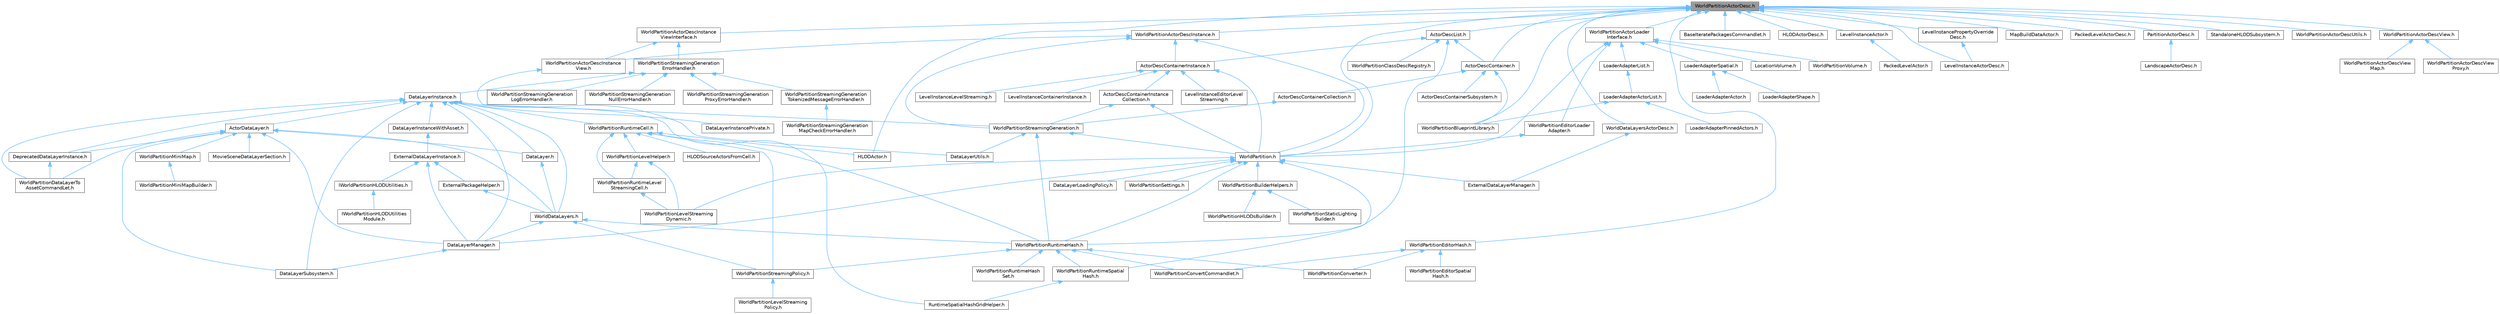 digraph "WorldPartitionActorDesc.h"
{
 // INTERACTIVE_SVG=YES
 // LATEX_PDF_SIZE
  bgcolor="transparent";
  edge [fontname=Helvetica,fontsize=10,labelfontname=Helvetica,labelfontsize=10];
  node [fontname=Helvetica,fontsize=10,shape=box,height=0.2,width=0.4];
  Node1 [id="Node000001",label="WorldPartitionActorDesc.h",height=0.2,width=0.4,color="gray40", fillcolor="grey60", style="filled", fontcolor="black",tooltip=" "];
  Node1 -> Node2 [id="edge1_Node000001_Node000002",dir="back",color="steelblue1",style="solid",tooltip=" "];
  Node2 [id="Node000002",label="ActorDescContainer.h",height=0.2,width=0.4,color="grey40", fillcolor="white", style="filled",URL="$de/df0/ActorDescContainer_8h.html",tooltip=" "];
  Node2 -> Node3 [id="edge2_Node000002_Node000003",dir="back",color="steelblue1",style="solid",tooltip=" "];
  Node3 [id="Node000003",label="ActorDescContainerCollection.h",height=0.2,width=0.4,color="grey40", fillcolor="white", style="filled",URL="$dc/df2/ActorDescContainerCollection_8h.html",tooltip=" "];
  Node3 -> Node4 [id="edge3_Node000003_Node000004",dir="back",color="steelblue1",style="solid",tooltip=" "];
  Node4 [id="Node000004",label="WorldPartitionStreamingGeneration.h",height=0.2,width=0.4,color="grey40", fillcolor="white", style="filled",URL="$d6/dc5/WorldPartitionStreamingGeneration_8h.html",tooltip=" "];
  Node4 -> Node5 [id="edge4_Node000004_Node000005",dir="back",color="steelblue1",style="solid",tooltip=" "];
  Node5 [id="Node000005",label="DataLayerUtils.h",height=0.2,width=0.4,color="grey40", fillcolor="white", style="filled",URL="$dd/ddb/DataLayerUtils_8h.html",tooltip=" "];
  Node4 -> Node6 [id="edge5_Node000004_Node000006",dir="back",color="steelblue1",style="solid",tooltip=" "];
  Node6 [id="Node000006",label="WorldPartition.h",height=0.2,width=0.4,color="grey40", fillcolor="white", style="filled",URL="$de/d1e/WorldPartition_8h.html",tooltip=" "];
  Node6 -> Node7 [id="edge6_Node000006_Node000007",dir="back",color="steelblue1",style="solid",tooltip=" "];
  Node7 [id="Node000007",label="DataLayerLoadingPolicy.h",height=0.2,width=0.4,color="grey40", fillcolor="white", style="filled",URL="$d4/d49/DataLayerLoadingPolicy_8h.html",tooltip=" "];
  Node6 -> Node8 [id="edge7_Node000006_Node000008",dir="back",color="steelblue1",style="solid",tooltip=" "];
  Node8 [id="Node000008",label="DataLayerManager.h",height=0.2,width=0.4,color="grey40", fillcolor="white", style="filled",URL="$de/d96/DataLayerManager_8h.html",tooltip=" "];
  Node8 -> Node9 [id="edge8_Node000008_Node000009",dir="back",color="steelblue1",style="solid",tooltip=" "];
  Node9 [id="Node000009",label="DataLayerSubsystem.h",height=0.2,width=0.4,color="grey40", fillcolor="white", style="filled",URL="$d2/d5d/DataLayerSubsystem_8h.html",tooltip=" "];
  Node6 -> Node10 [id="edge9_Node000006_Node000010",dir="back",color="steelblue1",style="solid",tooltip=" "];
  Node10 [id="Node000010",label="ExternalDataLayerManager.h",height=0.2,width=0.4,color="grey40", fillcolor="white", style="filled",URL="$d3/d7d/ExternalDataLayerManager_8h.html",tooltip=" "];
  Node6 -> Node11 [id="edge10_Node000006_Node000011",dir="back",color="steelblue1",style="solid",tooltip=" "];
  Node11 [id="Node000011",label="WorldPartitionBuilderHelpers.h",height=0.2,width=0.4,color="grey40", fillcolor="white", style="filled",URL="$db/dc0/WorldPartitionBuilderHelpers_8h.html",tooltip=" "];
  Node11 -> Node12 [id="edge11_Node000011_Node000012",dir="back",color="steelblue1",style="solid",tooltip=" "];
  Node12 [id="Node000012",label="WorldPartitionHLODsBuilder.h",height=0.2,width=0.4,color="grey40", fillcolor="white", style="filled",URL="$d3/d76/WorldPartitionHLODsBuilder_8h.html",tooltip=" "];
  Node11 -> Node13 [id="edge12_Node000011_Node000013",dir="back",color="steelblue1",style="solid",tooltip=" "];
  Node13 [id="Node000013",label="WorldPartitionStaticLighting\lBuilder.h",height=0.2,width=0.4,color="grey40", fillcolor="white", style="filled",URL="$d7/dfd/WorldPartitionStaticLightingBuilder_8h.html",tooltip=" "];
  Node6 -> Node14 [id="edge13_Node000006_Node000014",dir="back",color="steelblue1",style="solid",tooltip=" "];
  Node14 [id="Node000014",label="WorldPartitionLevelStreaming\lDynamic.h",height=0.2,width=0.4,color="grey40", fillcolor="white", style="filled",URL="$d4/d21/WorldPartitionLevelStreamingDynamic_8h.html",tooltip=" "];
  Node6 -> Node15 [id="edge14_Node000006_Node000015",dir="back",color="steelblue1",style="solid",tooltip=" "];
  Node15 [id="Node000015",label="WorldPartitionRuntimeHash.h",height=0.2,width=0.4,color="grey40", fillcolor="white", style="filled",URL="$d9/df1/WorldPartitionRuntimeHash_8h.html",tooltip=" "];
  Node15 -> Node16 [id="edge15_Node000015_Node000016",dir="back",color="steelblue1",style="solid",tooltip=" "];
  Node16 [id="Node000016",label="WorldPartitionConvertCommandlet.h",height=0.2,width=0.4,color="grey40", fillcolor="white", style="filled",URL="$db/d15/WorldPartitionConvertCommandlet_8h.html",tooltip=" "];
  Node15 -> Node17 [id="edge16_Node000015_Node000017",dir="back",color="steelblue1",style="solid",tooltip=" "];
  Node17 [id="Node000017",label="WorldPartitionConverter.h",height=0.2,width=0.4,color="grey40", fillcolor="white", style="filled",URL="$dc/df8/WorldPartitionConverter_8h.html",tooltip=" "];
  Node15 -> Node18 [id="edge17_Node000015_Node000018",dir="back",color="steelblue1",style="solid",tooltip=" "];
  Node18 [id="Node000018",label="WorldPartitionRuntimeHash\lSet.h",height=0.2,width=0.4,color="grey40", fillcolor="white", style="filled",URL="$d7/d94/WorldPartitionRuntimeHashSet_8h.html",tooltip=" "];
  Node15 -> Node19 [id="edge18_Node000015_Node000019",dir="back",color="steelblue1",style="solid",tooltip=" "];
  Node19 [id="Node000019",label="WorldPartitionRuntimeSpatial\lHash.h",height=0.2,width=0.4,color="grey40", fillcolor="white", style="filled",URL="$da/dbe/WorldPartitionRuntimeSpatialHash_8h.html",tooltip=" "];
  Node19 -> Node20 [id="edge19_Node000019_Node000020",dir="back",color="steelblue1",style="solid",tooltip=" "];
  Node20 [id="Node000020",label="RuntimeSpatialHashGridHelper.h",height=0.2,width=0.4,color="grey40", fillcolor="white", style="filled",URL="$d8/d05/RuntimeSpatialHashGridHelper_8h.html",tooltip=" "];
  Node15 -> Node21 [id="edge20_Node000015_Node000021",dir="back",color="steelblue1",style="solid",tooltip=" "];
  Node21 [id="Node000021",label="WorldPartitionStreamingPolicy.h",height=0.2,width=0.4,color="grey40", fillcolor="white", style="filled",URL="$d8/d37/WorldPartitionStreamingPolicy_8h.html",tooltip=" "];
  Node21 -> Node22 [id="edge21_Node000021_Node000022",dir="back",color="steelblue1",style="solid",tooltip=" "];
  Node22 [id="Node000022",label="WorldPartitionLevelStreaming\lPolicy.h",height=0.2,width=0.4,color="grey40", fillcolor="white", style="filled",URL="$d4/d14/WorldPartitionLevelStreamingPolicy_8h.html",tooltip=" "];
  Node6 -> Node19 [id="edge22_Node000006_Node000019",dir="back",color="steelblue1",style="solid",tooltip=" "];
  Node6 -> Node23 [id="edge23_Node000006_Node000023",dir="back",color="steelblue1",style="solid",tooltip=" "];
  Node23 [id="Node000023",label="WorldPartitionSettings.h",height=0.2,width=0.4,color="grey40", fillcolor="white", style="filled",URL="$de/d7a/WorldPartitionSettings_8h.html",tooltip=" "];
  Node4 -> Node15 [id="edge24_Node000004_Node000015",dir="back",color="steelblue1",style="solid",tooltip=" "];
  Node2 -> Node24 [id="edge25_Node000002_Node000024",dir="back",color="steelblue1",style="solid",tooltip=" "];
  Node24 [id="Node000024",label="ActorDescContainerSubsystem.h",height=0.2,width=0.4,color="grey40", fillcolor="white", style="filled",URL="$d1/d29/ActorDescContainerSubsystem_8h.html",tooltip=" "];
  Node2 -> Node25 [id="edge26_Node000002_Node000025",dir="back",color="steelblue1",style="solid",tooltip=" "];
  Node25 [id="Node000025",label="WorldPartitionBlueprintLibrary.h",height=0.2,width=0.4,color="grey40", fillcolor="white", style="filled",URL="$d1/d6b/WorldPartitionBlueprintLibrary_8h.html",tooltip=" "];
  Node1 -> Node26 [id="edge27_Node000001_Node000026",dir="back",color="steelblue1",style="solid",tooltip=" "];
  Node26 [id="Node000026",label="ActorDescList.h",height=0.2,width=0.4,color="grey40", fillcolor="white", style="filled",URL="$d7/da2/ActorDescList_8h.html",tooltip=" "];
  Node26 -> Node2 [id="edge28_Node000026_Node000002",dir="back",color="steelblue1",style="solid",tooltip=" "];
  Node26 -> Node27 [id="edge29_Node000026_Node000027",dir="back",color="steelblue1",style="solid",tooltip=" "];
  Node27 [id="Node000027",label="ActorDescContainerInstance.h",height=0.2,width=0.4,color="grey40", fillcolor="white", style="filled",URL="$d0/dd1/ActorDescContainerInstance_8h.html",tooltip=" "];
  Node27 -> Node28 [id="edge30_Node000027_Node000028",dir="back",color="steelblue1",style="solid",tooltip=" "];
  Node28 [id="Node000028",label="ActorDescContainerInstance\lCollection.h",height=0.2,width=0.4,color="grey40", fillcolor="white", style="filled",URL="$df/d80/ActorDescContainerInstanceCollection_8h.html",tooltip=" "];
  Node28 -> Node6 [id="edge31_Node000028_Node000006",dir="back",color="steelblue1",style="solid",tooltip=" "];
  Node28 -> Node4 [id="edge32_Node000028_Node000004",dir="back",color="steelblue1",style="solid",tooltip=" "];
  Node27 -> Node29 [id="edge33_Node000027_Node000029",dir="back",color="steelblue1",style="solid",tooltip=" "];
  Node29 [id="Node000029",label="LevelInstanceContainerInstance.h",height=0.2,width=0.4,color="grey40", fillcolor="white", style="filled",URL="$d9/d35/LevelInstanceContainerInstance_8h.html",tooltip=" "];
  Node27 -> Node30 [id="edge34_Node000027_Node000030",dir="back",color="steelblue1",style="solid",tooltip=" "];
  Node30 [id="Node000030",label="LevelInstanceEditorLevel\lStreaming.h",height=0.2,width=0.4,color="grey40", fillcolor="white", style="filled",URL="$d0/da1/LevelInstanceEditorLevelStreaming_8h.html",tooltip=" "];
  Node27 -> Node31 [id="edge35_Node000027_Node000031",dir="back",color="steelblue1",style="solid",tooltip=" "];
  Node31 [id="Node000031",label="LevelInstanceLevelStreaming.h",height=0.2,width=0.4,color="grey40", fillcolor="white", style="filled",URL="$d0/d84/LevelInstanceLevelStreaming_8h.html",tooltip=" "];
  Node27 -> Node6 [id="edge36_Node000027_Node000006",dir="back",color="steelblue1",style="solid",tooltip=" "];
  Node26 -> Node32 [id="edge37_Node000026_Node000032",dir="back",color="steelblue1",style="solid",tooltip=" "];
  Node32 [id="Node000032",label="WorldPartitionClassDescRegistry.h",height=0.2,width=0.4,color="grey40", fillcolor="white", style="filled",URL="$d6/d40/WorldPartitionClassDescRegistry_8h.html",tooltip=" "];
  Node26 -> Node15 [id="edge38_Node000026_Node000015",dir="back",color="steelblue1",style="solid",tooltip=" "];
  Node1 -> Node33 [id="edge39_Node000001_Node000033",dir="back",color="steelblue1",style="solid",tooltip=" "];
  Node33 [id="Node000033",label="BaseIteratePackagesCommandlet.h",height=0.2,width=0.4,color="grey40", fillcolor="white", style="filled",URL="$db/d9e/BaseIteratePackagesCommandlet_8h.html",tooltip=" "];
  Node1 -> Node34 [id="edge40_Node000001_Node000034",dir="back",color="steelblue1",style="solid",tooltip=" "];
  Node34 [id="Node000034",label="HLODActor.h",height=0.2,width=0.4,color="grey40", fillcolor="white", style="filled",URL="$d7/d35/HLODActor_8h.html",tooltip=" "];
  Node1 -> Node35 [id="edge41_Node000001_Node000035",dir="back",color="steelblue1",style="solid",tooltip=" "];
  Node35 [id="Node000035",label="HLODActorDesc.h",height=0.2,width=0.4,color="grey40", fillcolor="white", style="filled",URL="$d3/d20/HLODActorDesc_8h.html",tooltip=" "];
  Node1 -> Node36 [id="edge42_Node000001_Node000036",dir="back",color="steelblue1",style="solid",tooltip=" "];
  Node36 [id="Node000036",label="LevelInstanceActor.h",height=0.2,width=0.4,color="grey40", fillcolor="white", style="filled",URL="$d6/d53/LevelInstanceActor_8h.html",tooltip=" "];
  Node36 -> Node37 [id="edge43_Node000036_Node000037",dir="back",color="steelblue1",style="solid",tooltip=" "];
  Node37 [id="Node000037",label="PackedLevelActor.h",height=0.2,width=0.4,color="grey40", fillcolor="white", style="filled",URL="$d7/dfa/PackedLevelActor_8h.html",tooltip=" "];
  Node1 -> Node38 [id="edge44_Node000001_Node000038",dir="back",color="steelblue1",style="solid",tooltip=" "];
  Node38 [id="Node000038",label="LevelInstanceActorDesc.h",height=0.2,width=0.4,color="grey40", fillcolor="white", style="filled",URL="$d0/d98/LevelInstanceActorDesc_8h.html",tooltip=" "];
  Node1 -> Node39 [id="edge45_Node000001_Node000039",dir="back",color="steelblue1",style="solid",tooltip=" "];
  Node39 [id="Node000039",label="LevelInstancePropertyOverride\lDesc.h",height=0.2,width=0.4,color="grey40", fillcolor="white", style="filled",URL="$d0/dd0/LevelInstancePropertyOverrideDesc_8h.html",tooltip=" "];
  Node39 -> Node38 [id="edge46_Node000039_Node000038",dir="back",color="steelblue1",style="solid",tooltip=" "];
  Node1 -> Node40 [id="edge47_Node000001_Node000040",dir="back",color="steelblue1",style="solid",tooltip=" "];
  Node40 [id="Node000040",label="MapBuildDataActor.h",height=0.2,width=0.4,color="grey40", fillcolor="white", style="filled",URL="$de/d00/MapBuildDataActor_8h.html",tooltip=" "];
  Node1 -> Node41 [id="edge48_Node000001_Node000041",dir="back",color="steelblue1",style="solid",tooltip=" "];
  Node41 [id="Node000041",label="PackedLevelActorDesc.h",height=0.2,width=0.4,color="grey40", fillcolor="white", style="filled",URL="$d1/dc6/PackedLevelActorDesc_8h.html",tooltip=" "];
  Node1 -> Node42 [id="edge49_Node000001_Node000042",dir="back",color="steelblue1",style="solid",tooltip=" "];
  Node42 [id="Node000042",label="PartitionActorDesc.h",height=0.2,width=0.4,color="grey40", fillcolor="white", style="filled",URL="$d5/dfc/PartitionActorDesc_8h.html",tooltip=" "];
  Node42 -> Node43 [id="edge50_Node000042_Node000043",dir="back",color="steelblue1",style="solid",tooltip=" "];
  Node43 [id="Node000043",label="LandscapeActorDesc.h",height=0.2,width=0.4,color="grey40", fillcolor="white", style="filled",URL="$da/d4e/LandscapeActorDesc_8h.html",tooltip=" "];
  Node1 -> Node44 [id="edge51_Node000001_Node000044",dir="back",color="steelblue1",style="solid",tooltip=" "];
  Node44 [id="Node000044",label="StandaloneHLODSubsystem.h",height=0.2,width=0.4,color="grey40", fillcolor="white", style="filled",URL="$d4/d9a/StandaloneHLODSubsystem_8h.html",tooltip=" "];
  Node1 -> Node45 [id="edge52_Node000001_Node000045",dir="back",color="steelblue1",style="solid",tooltip=" "];
  Node45 [id="Node000045",label="WorldDataLayersActorDesc.h",height=0.2,width=0.4,color="grey40", fillcolor="white", style="filled",URL="$d8/db4/WorldDataLayersActorDesc_8h.html",tooltip=" "];
  Node45 -> Node10 [id="edge53_Node000045_Node000010",dir="back",color="steelblue1",style="solid",tooltip=" "];
  Node1 -> Node6 [id="edge54_Node000001_Node000006",dir="back",color="steelblue1",style="solid",tooltip=" "];
  Node1 -> Node46 [id="edge55_Node000001_Node000046",dir="back",color="steelblue1",style="solid",tooltip=" "];
  Node46 [id="Node000046",label="WorldPartitionActorDescInstance.h",height=0.2,width=0.4,color="grey40", fillcolor="white", style="filled",URL="$d3/d25/WorldPartitionActorDescInstance_8h.html",tooltip=" "];
  Node46 -> Node27 [id="edge56_Node000046_Node000027",dir="back",color="steelblue1",style="solid",tooltip=" "];
  Node46 -> Node6 [id="edge57_Node000046_Node000006",dir="back",color="steelblue1",style="solid",tooltip=" "];
  Node46 -> Node47 [id="edge58_Node000046_Node000047",dir="back",color="steelblue1",style="solid",tooltip=" "];
  Node47 [id="Node000047",label="WorldPartitionActorDescInstance\lView.h",height=0.2,width=0.4,color="grey40", fillcolor="white", style="filled",URL="$d8/dc0/WorldPartitionActorDescInstanceView_8h.html",tooltip=" "];
  Node47 -> Node4 [id="edge59_Node000047_Node000004",dir="back",color="steelblue1",style="solid",tooltip=" "];
  Node46 -> Node4 [id="edge60_Node000046_Node000004",dir="back",color="steelblue1",style="solid",tooltip=" "];
  Node1 -> Node48 [id="edge61_Node000001_Node000048",dir="back",color="steelblue1",style="solid",tooltip=" "];
  Node48 [id="Node000048",label="WorldPartitionActorDescInstance\lViewInterface.h",height=0.2,width=0.4,color="grey40", fillcolor="white", style="filled",URL="$d5/d5f/WorldPartitionActorDescInstanceViewInterface_8h.html",tooltip=" "];
  Node48 -> Node47 [id="edge62_Node000048_Node000047",dir="back",color="steelblue1",style="solid",tooltip=" "];
  Node48 -> Node49 [id="edge63_Node000048_Node000049",dir="back",color="steelblue1",style="solid",tooltip=" "];
  Node49 [id="Node000049",label="WorldPartitionStreamingGeneration\lErrorHandler.h",height=0.2,width=0.4,color="grey40", fillcolor="white", style="filled",URL="$d2/d52/WorldPartitionStreamingGenerationErrorHandler_8h.html",tooltip=" "];
  Node49 -> Node50 [id="edge64_Node000049_Node000050",dir="back",color="steelblue1",style="solid",tooltip=" "];
  Node50 [id="Node000050",label="DataLayerInstance.h",height=0.2,width=0.4,color="grey40", fillcolor="white", style="filled",URL="$d2/de4/DataLayerInstance_8h.html",tooltip=" "];
  Node50 -> Node51 [id="edge65_Node000050_Node000051",dir="back",color="steelblue1",style="solid",tooltip=" "];
  Node51 [id="Node000051",label="ActorDataLayer.h",height=0.2,width=0.4,color="grey40", fillcolor="white", style="filled",URL="$d1/d31/ActorDataLayer_8h.html",tooltip=" "];
  Node51 -> Node52 [id="edge66_Node000051_Node000052",dir="back",color="steelblue1",style="solid",tooltip=" "];
  Node52 [id="Node000052",label="DataLayer.h",height=0.2,width=0.4,color="grey40", fillcolor="white", style="filled",URL="$df/d30/DataLayer_8h.html",tooltip=" "];
  Node52 -> Node53 [id="edge67_Node000052_Node000053",dir="back",color="steelblue1",style="solid",tooltip=" "];
  Node53 [id="Node000053",label="WorldDataLayers.h",height=0.2,width=0.4,color="grey40", fillcolor="white", style="filled",URL="$d1/d1d/WorldDataLayers_8h.html",tooltip=" "];
  Node53 -> Node8 [id="edge68_Node000053_Node000008",dir="back",color="steelblue1",style="solid",tooltip=" "];
  Node53 -> Node15 [id="edge69_Node000053_Node000015",dir="back",color="steelblue1",style="solid",tooltip=" "];
  Node53 -> Node21 [id="edge70_Node000053_Node000021",dir="back",color="steelblue1",style="solid",tooltip=" "];
  Node51 -> Node8 [id="edge71_Node000051_Node000008",dir="back",color="steelblue1",style="solid",tooltip=" "];
  Node51 -> Node9 [id="edge72_Node000051_Node000009",dir="back",color="steelblue1",style="solid",tooltip=" "];
  Node51 -> Node54 [id="edge73_Node000051_Node000054",dir="back",color="steelblue1",style="solid",tooltip=" "];
  Node54 [id="Node000054",label="DeprecatedDataLayerInstance.h",height=0.2,width=0.4,color="grey40", fillcolor="white", style="filled",URL="$d0/d62/DeprecatedDataLayerInstance_8h.html",tooltip=" "];
  Node54 -> Node55 [id="edge74_Node000054_Node000055",dir="back",color="steelblue1",style="solid",tooltip=" "];
  Node55 [id="Node000055",label="WorldPartitionDataLayerTo\lAssetCommandLet.h",height=0.2,width=0.4,color="grey40", fillcolor="white", style="filled",URL="$d0/d34/WorldPartitionDataLayerToAssetCommandLet_8h.html",tooltip=" "];
  Node51 -> Node56 [id="edge75_Node000051_Node000056",dir="back",color="steelblue1",style="solid",tooltip=" "];
  Node56 [id="Node000056",label="MovieSceneDataLayerSection.h",height=0.2,width=0.4,color="grey40", fillcolor="white", style="filled",URL="$d9/d30/MovieSceneDataLayerSection_8h.html",tooltip=" "];
  Node51 -> Node53 [id="edge76_Node000051_Node000053",dir="back",color="steelblue1",style="solid",tooltip=" "];
  Node51 -> Node55 [id="edge77_Node000051_Node000055",dir="back",color="steelblue1",style="solid",tooltip=" "];
  Node51 -> Node57 [id="edge78_Node000051_Node000057",dir="back",color="steelblue1",style="solid",tooltip=" "];
  Node57 [id="Node000057",label="WorldPartitionMiniMap.h",height=0.2,width=0.4,color="grey40", fillcolor="white", style="filled",URL="$d8/d05/WorldPartitionMiniMap_8h.html",tooltip=" "];
  Node57 -> Node58 [id="edge79_Node000057_Node000058",dir="back",color="steelblue1",style="solid",tooltip=" "];
  Node58 [id="Node000058",label="WorldPartitionMiniMapBuilder.h",height=0.2,width=0.4,color="grey40", fillcolor="white", style="filled",URL="$dd/d4f/WorldPartitionMiniMapBuilder_8h.html",tooltip=" "];
  Node50 -> Node52 [id="edge80_Node000050_Node000052",dir="back",color="steelblue1",style="solid",tooltip=" "];
  Node50 -> Node59 [id="edge81_Node000050_Node000059",dir="back",color="steelblue1",style="solid",tooltip=" "];
  Node59 [id="Node000059",label="DataLayerInstancePrivate.h",height=0.2,width=0.4,color="grey40", fillcolor="white", style="filled",URL="$d6/d35/DataLayerInstancePrivate_8h.html",tooltip=" "];
  Node50 -> Node60 [id="edge82_Node000050_Node000060",dir="back",color="steelblue1",style="solid",tooltip=" "];
  Node60 [id="Node000060",label="DataLayerInstanceWithAsset.h",height=0.2,width=0.4,color="grey40", fillcolor="white", style="filled",URL="$d9/d71/DataLayerInstanceWithAsset_8h.html",tooltip=" "];
  Node60 -> Node61 [id="edge83_Node000060_Node000061",dir="back",color="steelblue1",style="solid",tooltip=" "];
  Node61 [id="Node000061",label="ExternalDataLayerInstance.h",height=0.2,width=0.4,color="grey40", fillcolor="white", style="filled",URL="$dc/db8/ExternalDataLayerInstance_8h.html",tooltip=" "];
  Node61 -> Node8 [id="edge84_Node000061_Node000008",dir="back",color="steelblue1",style="solid",tooltip=" "];
  Node61 -> Node62 [id="edge85_Node000061_Node000062",dir="back",color="steelblue1",style="solid",tooltip=" "];
  Node62 [id="Node000062",label="ExternalPackageHelper.h",height=0.2,width=0.4,color="grey40", fillcolor="white", style="filled",URL="$d3/d2f/ExternalPackageHelper_8h.html",tooltip=" "];
  Node62 -> Node53 [id="edge86_Node000062_Node000053",dir="back",color="steelblue1",style="solid",tooltip=" "];
  Node61 -> Node63 [id="edge87_Node000061_Node000063",dir="back",color="steelblue1",style="solid",tooltip=" "];
  Node63 [id="Node000063",label="IWorldPartitionHLODUtilities.h",height=0.2,width=0.4,color="grey40", fillcolor="white", style="filled",URL="$db/d5c/IWorldPartitionHLODUtilities_8h.html",tooltip=" "];
  Node63 -> Node64 [id="edge88_Node000063_Node000064",dir="back",color="steelblue1",style="solid",tooltip=" "];
  Node64 [id="Node000064",label="IWorldPartitionHLODUtilities\lModule.h",height=0.2,width=0.4,color="grey40", fillcolor="white", style="filled",URL="$dc/d59/IWorldPartitionHLODUtilitiesModule_8h.html",tooltip=" "];
  Node50 -> Node8 [id="edge89_Node000050_Node000008",dir="back",color="steelblue1",style="solid",tooltip=" "];
  Node50 -> Node9 [id="edge90_Node000050_Node000009",dir="back",color="steelblue1",style="solid",tooltip=" "];
  Node50 -> Node5 [id="edge91_Node000050_Node000005",dir="back",color="steelblue1",style="solid",tooltip=" "];
  Node50 -> Node54 [id="edge92_Node000050_Node000054",dir="back",color="steelblue1",style="solid",tooltip=" "];
  Node50 -> Node20 [id="edge93_Node000050_Node000020",dir="back",color="steelblue1",style="solid",tooltip=" "];
  Node50 -> Node53 [id="edge94_Node000050_Node000053",dir="back",color="steelblue1",style="solid",tooltip=" "];
  Node50 -> Node55 [id="edge95_Node000050_Node000055",dir="back",color="steelblue1",style="solid",tooltip=" "];
  Node50 -> Node65 [id="edge96_Node000050_Node000065",dir="back",color="steelblue1",style="solid",tooltip=" "];
  Node65 [id="Node000065",label="WorldPartitionRuntimeCell.h",height=0.2,width=0.4,color="grey40", fillcolor="white", style="filled",URL="$d4/d58/WorldPartitionRuntimeCell_8h.html",tooltip=" "];
  Node65 -> Node34 [id="edge97_Node000065_Node000034",dir="back",color="steelblue1",style="solid",tooltip=" "];
  Node65 -> Node66 [id="edge98_Node000065_Node000066",dir="back",color="steelblue1",style="solid",tooltip=" "];
  Node66 [id="Node000066",label="HLODSourceActorsFromCell.h",height=0.2,width=0.4,color="grey40", fillcolor="white", style="filled",URL="$de/d7c/HLODSourceActorsFromCell_8h.html",tooltip=" "];
  Node65 -> Node67 [id="edge99_Node000065_Node000067",dir="back",color="steelblue1",style="solid",tooltip=" "];
  Node67 [id="Node000067",label="WorldPartitionLevelHelper.h",height=0.2,width=0.4,color="grey40", fillcolor="white", style="filled",URL="$dc/d1d/WorldPartitionLevelHelper_8h.html",tooltip=" "];
  Node67 -> Node14 [id="edge100_Node000067_Node000014",dir="back",color="steelblue1",style="solid",tooltip=" "];
  Node67 -> Node68 [id="edge101_Node000067_Node000068",dir="back",color="steelblue1",style="solid",tooltip=" "];
  Node68 [id="Node000068",label="WorldPartitionRuntimeLevel\lStreamingCell.h",height=0.2,width=0.4,color="grey40", fillcolor="white", style="filled",URL="$d1/d19/WorldPartitionRuntimeLevelStreamingCell_8h.html",tooltip=" "];
  Node68 -> Node14 [id="edge102_Node000068_Node000014",dir="back",color="steelblue1",style="solid",tooltip=" "];
  Node65 -> Node15 [id="edge103_Node000065_Node000015",dir="back",color="steelblue1",style="solid",tooltip=" "];
  Node65 -> Node68 [id="edge104_Node000065_Node000068",dir="back",color="steelblue1",style="solid",tooltip=" "];
  Node65 -> Node21 [id="edge105_Node000065_Node000021",dir="back",color="steelblue1",style="solid",tooltip=" "];
  Node49 -> Node69 [id="edge106_Node000049_Node000069",dir="back",color="steelblue1",style="solid",tooltip=" "];
  Node69 [id="Node000069",label="WorldPartitionStreamingGeneration\lLogErrorHandler.h",height=0.2,width=0.4,color="grey40", fillcolor="white", style="filled",URL="$de/d62/WorldPartitionStreamingGenerationLogErrorHandler_8h.html",tooltip=" "];
  Node49 -> Node70 [id="edge107_Node000049_Node000070",dir="back",color="steelblue1",style="solid",tooltip=" "];
  Node70 [id="Node000070",label="WorldPartitionStreamingGeneration\lNullErrorHandler.h",height=0.2,width=0.4,color="grey40", fillcolor="white", style="filled",URL="$d8/dda/WorldPartitionStreamingGenerationNullErrorHandler_8h.html",tooltip=" "];
  Node49 -> Node71 [id="edge108_Node000049_Node000071",dir="back",color="steelblue1",style="solid",tooltip=" "];
  Node71 [id="Node000071",label="WorldPartitionStreamingGeneration\lProxyErrorHandler.h",height=0.2,width=0.4,color="grey40", fillcolor="white", style="filled",URL="$dc/de3/WorldPartitionStreamingGenerationProxyErrorHandler_8h.html",tooltip=" "];
  Node49 -> Node72 [id="edge109_Node000049_Node000072",dir="back",color="steelblue1",style="solid",tooltip=" "];
  Node72 [id="Node000072",label="WorldPartitionStreamingGeneration\lTokenizedMessageErrorHandler.h",height=0.2,width=0.4,color="grey40", fillcolor="white", style="filled",URL="$d3/d8e/WorldPartitionStreamingGenerationTokenizedMessageErrorHandler_8h.html",tooltip=" "];
  Node72 -> Node73 [id="edge110_Node000072_Node000073",dir="back",color="steelblue1",style="solid",tooltip=" "];
  Node73 [id="Node000073",label="WorldPartitionStreamingGeneration\lMapCheckErrorHandler.h",height=0.2,width=0.4,color="grey40", fillcolor="white", style="filled",URL="$d7/d32/WorldPartitionStreamingGenerationMapCheckErrorHandler_8h.html",tooltip=" "];
  Node1 -> Node74 [id="edge111_Node000001_Node000074",dir="back",color="steelblue1",style="solid",tooltip=" "];
  Node74 [id="Node000074",label="WorldPartitionActorDescUtils.h",height=0.2,width=0.4,color="grey40", fillcolor="white", style="filled",URL="$d7/daf/WorldPartitionActorDescUtils_8h.html",tooltip=" "];
  Node1 -> Node75 [id="edge112_Node000001_Node000075",dir="back",color="steelblue1",style="solid",tooltip=" "];
  Node75 [id="Node000075",label="WorldPartitionActorDescView.h",height=0.2,width=0.4,color="grey40", fillcolor="white", style="filled",URL="$dd/d3e/WorldPartitionActorDescView_8h.html",tooltip=" "];
  Node75 -> Node76 [id="edge113_Node000075_Node000076",dir="back",color="steelblue1",style="solid",tooltip=" "];
  Node76 [id="Node000076",label="WorldPartitionActorDescView\lMap.h",height=0.2,width=0.4,color="grey40", fillcolor="white", style="filled",URL="$df/d78/WorldPartitionActorDescViewMap_8h.html",tooltip=" "];
  Node75 -> Node77 [id="edge114_Node000075_Node000077",dir="back",color="steelblue1",style="solid",tooltip=" "];
  Node77 [id="Node000077",label="WorldPartitionActorDescView\lProxy.h",height=0.2,width=0.4,color="grey40", fillcolor="white", style="filled",URL="$d8/d0e/WorldPartitionActorDescViewProxy_8h.html",tooltip=" "];
  Node1 -> Node78 [id="edge115_Node000001_Node000078",dir="back",color="steelblue1",style="solid",tooltip=" "];
  Node78 [id="Node000078",label="WorldPartitionActorLoader\lInterface.h",height=0.2,width=0.4,color="grey40", fillcolor="white", style="filled",URL="$d6/d6f/WorldPartitionActorLoaderInterface_8h.html",tooltip=" "];
  Node78 -> Node79 [id="edge116_Node000078_Node000079",dir="back",color="steelblue1",style="solid",tooltip=" "];
  Node79 [id="Node000079",label="LoaderAdapterList.h",height=0.2,width=0.4,color="grey40", fillcolor="white", style="filled",URL="$d7/db3/LoaderAdapterList_8h.html",tooltip=" "];
  Node79 -> Node80 [id="edge117_Node000079_Node000080",dir="back",color="steelblue1",style="solid",tooltip=" "];
  Node80 [id="Node000080",label="LoaderAdapterActorList.h",height=0.2,width=0.4,color="grey40", fillcolor="white", style="filled",URL="$da/d17/LoaderAdapterActorList_8h.html",tooltip=" "];
  Node80 -> Node81 [id="edge118_Node000080_Node000081",dir="back",color="steelblue1",style="solid",tooltip=" "];
  Node81 [id="Node000081",label="LoaderAdapterPinnedActors.h",height=0.2,width=0.4,color="grey40", fillcolor="white", style="filled",URL="$de/d4b/LoaderAdapterPinnedActors_8h.html",tooltip=" "];
  Node80 -> Node25 [id="edge119_Node000080_Node000025",dir="back",color="steelblue1",style="solid",tooltip=" "];
  Node78 -> Node82 [id="edge120_Node000078_Node000082",dir="back",color="steelblue1",style="solid",tooltip=" "];
  Node82 [id="Node000082",label="LoaderAdapterSpatial.h",height=0.2,width=0.4,color="grey40", fillcolor="white", style="filled",URL="$d0/dfc/LoaderAdapterSpatial_8h.html",tooltip=" "];
  Node82 -> Node83 [id="edge121_Node000082_Node000083",dir="back",color="steelblue1",style="solid",tooltip=" "];
  Node83 [id="Node000083",label="LoaderAdapterActor.h",height=0.2,width=0.4,color="grey40", fillcolor="white", style="filled",URL="$d1/dfe/LoaderAdapterActor_8h.html",tooltip=" "];
  Node82 -> Node84 [id="edge122_Node000082_Node000084",dir="back",color="steelblue1",style="solid",tooltip=" "];
  Node84 [id="Node000084",label="LoaderAdapterShape.h",height=0.2,width=0.4,color="grey40", fillcolor="white", style="filled",URL="$d0/d11/LoaderAdapterShape_8h.html",tooltip=" "];
  Node78 -> Node85 [id="edge123_Node000078_Node000085",dir="back",color="steelblue1",style="solid",tooltip=" "];
  Node85 [id="Node000085",label="LocationVolume.h",height=0.2,width=0.4,color="grey40", fillcolor="white", style="filled",URL="$d0/d80/LocationVolume_8h.html",tooltip=" "];
  Node78 -> Node6 [id="edge124_Node000078_Node000006",dir="back",color="steelblue1",style="solid",tooltip=" "];
  Node78 -> Node86 [id="edge125_Node000078_Node000086",dir="back",color="steelblue1",style="solid",tooltip=" "];
  Node86 [id="Node000086",label="WorldPartitionEditorLoader\lAdapter.h",height=0.2,width=0.4,color="grey40", fillcolor="white", style="filled",URL="$df/dba/WorldPartitionEditorLoaderAdapter_8h.html",tooltip=" "];
  Node86 -> Node6 [id="edge126_Node000086_Node000006",dir="back",color="steelblue1",style="solid",tooltip=" "];
  Node78 -> Node87 [id="edge127_Node000078_Node000087",dir="back",color="steelblue1",style="solid",tooltip=" "];
  Node87 [id="Node000087",label="WorldPartitionVolume.h",height=0.2,width=0.4,color="grey40", fillcolor="white", style="filled",URL="$d5/d26/WorldPartitionVolume_8h.html",tooltip=" "];
  Node1 -> Node25 [id="edge128_Node000001_Node000025",dir="back",color="steelblue1",style="solid",tooltip=" "];
  Node1 -> Node88 [id="edge129_Node000001_Node000088",dir="back",color="steelblue1",style="solid",tooltip=" "];
  Node88 [id="Node000088",label="WorldPartitionEditorHash.h",height=0.2,width=0.4,color="grey40", fillcolor="white", style="filled",URL="$d3/df8/WorldPartitionEditorHash_8h.html",tooltip=" "];
  Node88 -> Node16 [id="edge130_Node000088_Node000016",dir="back",color="steelblue1",style="solid",tooltip=" "];
  Node88 -> Node17 [id="edge131_Node000088_Node000017",dir="back",color="steelblue1",style="solid",tooltip=" "];
  Node88 -> Node89 [id="edge132_Node000088_Node000089",dir="back",color="steelblue1",style="solid",tooltip=" "];
  Node89 [id="Node000089",label="WorldPartitionEditorSpatial\lHash.h",height=0.2,width=0.4,color="grey40", fillcolor="white", style="filled",URL="$d1/df8/WorldPartitionEditorSpatialHash_8h.html",tooltip=" "];
}
